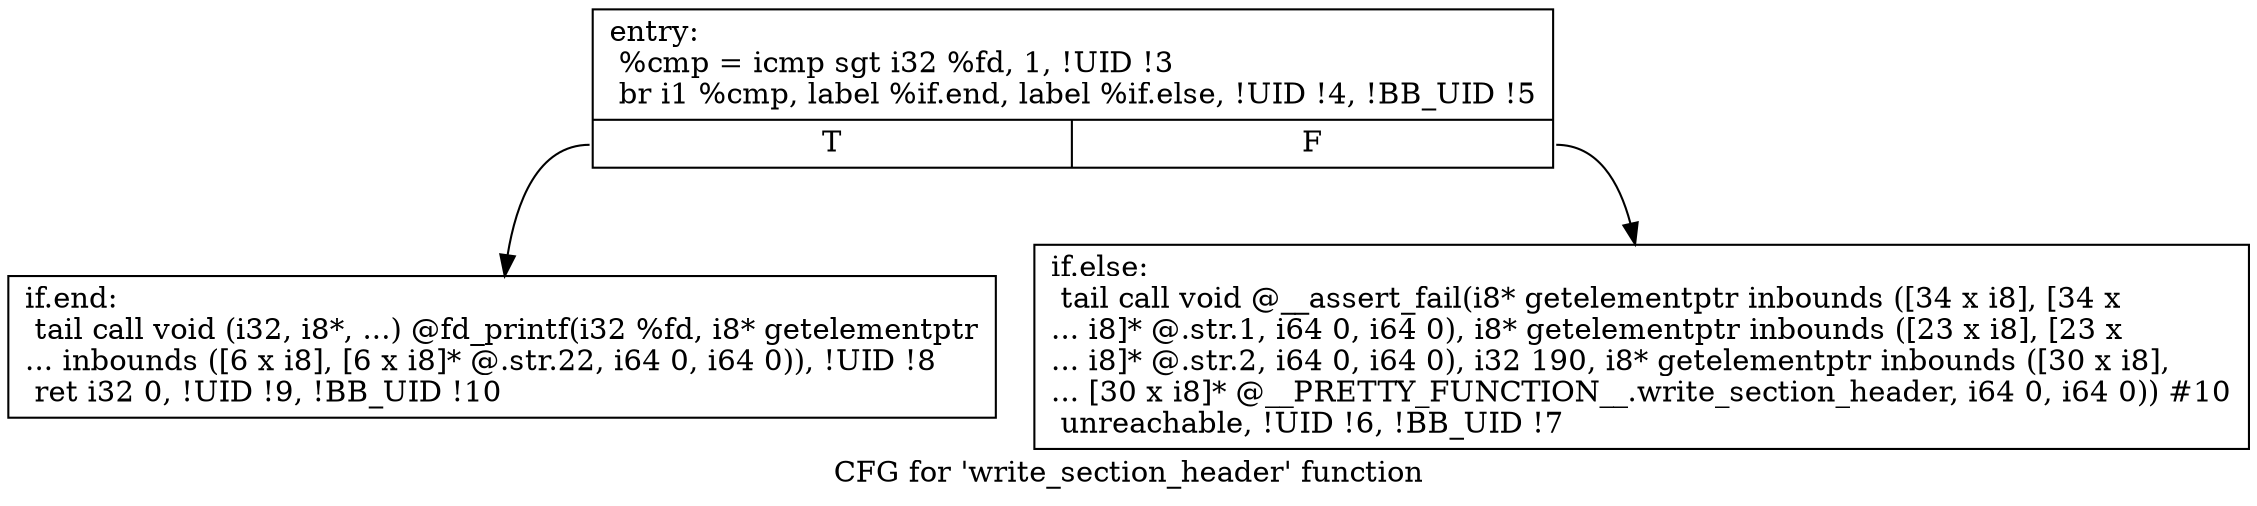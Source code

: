 digraph "CFG for 'write_section_header' function" {
	label="CFG for 'write_section_header' function";

	Node0x55f0144b0f80 [shape=record,label="{entry:\l  %cmp = icmp sgt i32 %fd, 1, !UID !3\l  br i1 %cmp, label %if.end, label %if.else, !UID !4, !BB_UID !5\l|{<s0>T|<s1>F}}"];
	Node0x55f0144b0f80:s0 -> Node0x55f0144b14f0;
	Node0x55f0144b0f80:s1 -> Node0x55f0144b14a0;
	Node0x55f0144b14a0 [shape=record,label="{if.else:                                          \l  tail call void @__assert_fail(i8* getelementptr inbounds ([34 x i8], [34 x\l... i8]* @.str.1, i64 0, i64 0), i8* getelementptr inbounds ([23 x i8], [23 x\l... i8]* @.str.2, i64 0, i64 0), i32 190, i8* getelementptr inbounds ([30 x i8],\l... [30 x i8]* @__PRETTY_FUNCTION__.write_section_header, i64 0, i64 0)) #10\l  unreachable, !UID !6, !BB_UID !7\l}"];
	Node0x55f0144b14f0 [shape=record,label="{if.end:                                           \l  tail call void (i32, i8*, ...) @fd_printf(i32 %fd, i8* getelementptr\l... inbounds ([6 x i8], [6 x i8]* @.str.22, i64 0, i64 0)), !UID !8\l  ret i32 0, !UID !9, !BB_UID !10\l}"];
}
